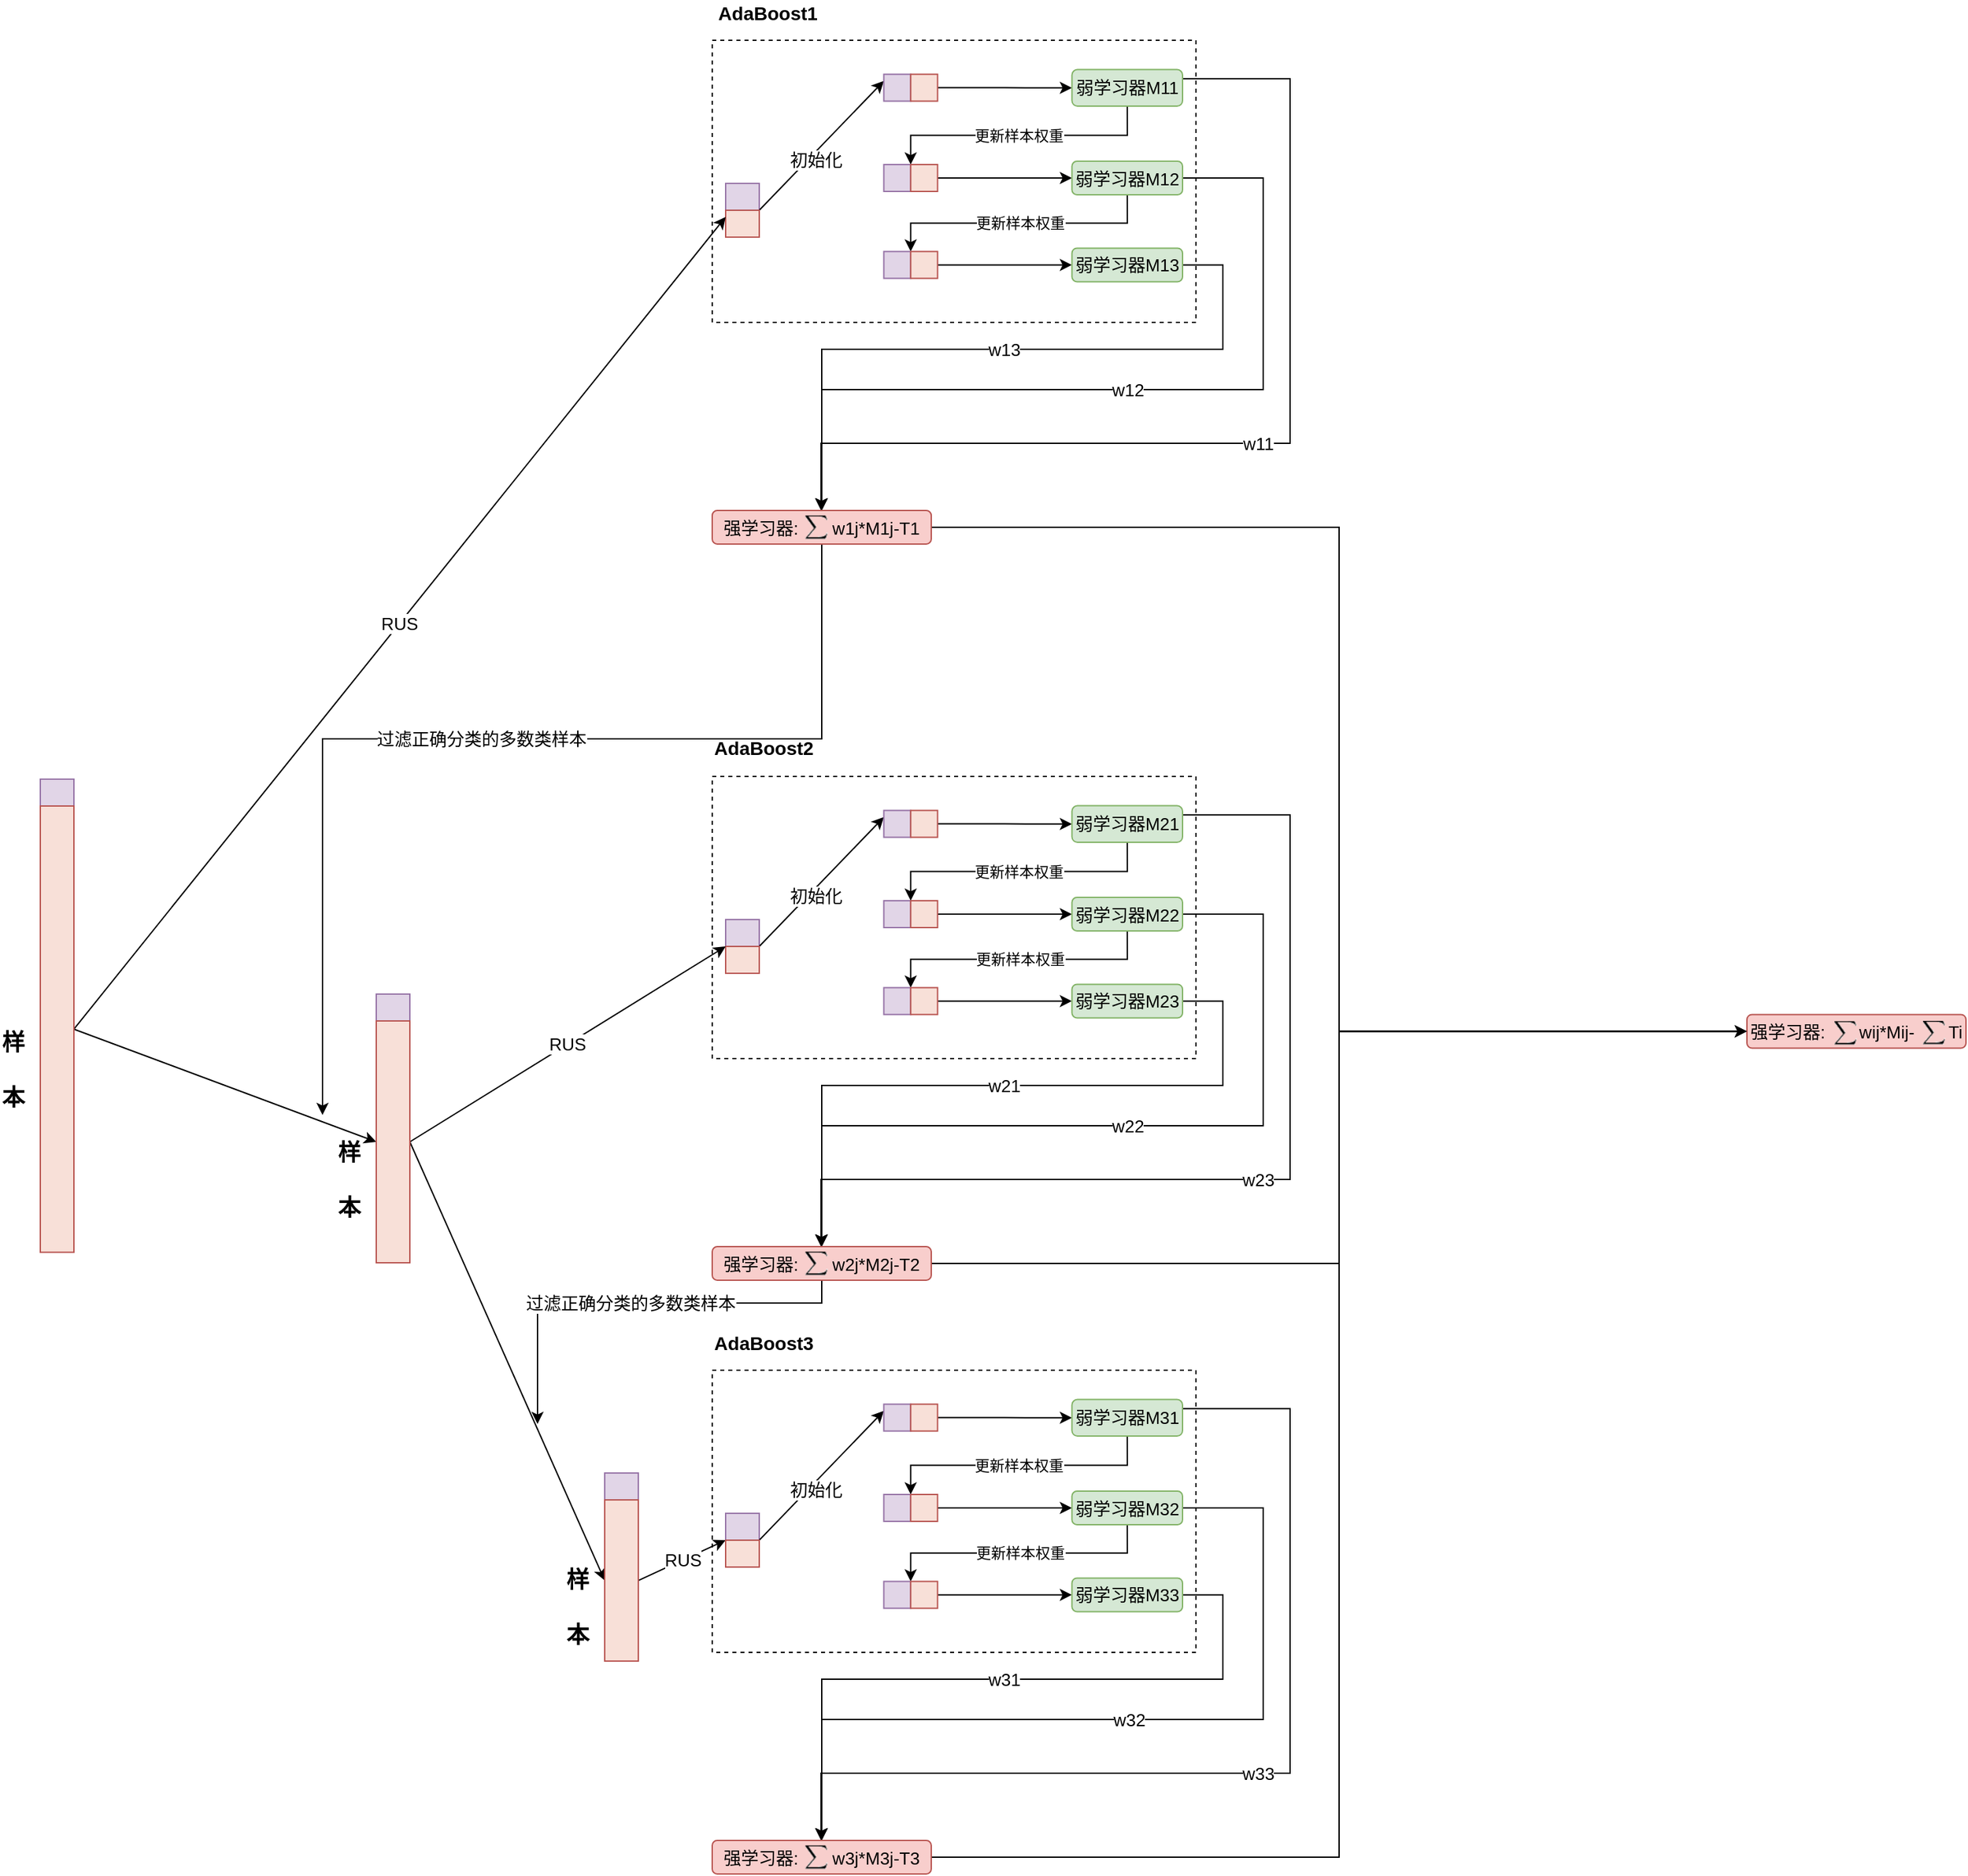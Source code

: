 <mxfile version="12.8.8" type="device"><diagram id="5kkrHRnLDr-zoF9X0Mox" name="Page-1"><mxGraphModel dx="2031" dy="1090" grid="1" gridSize="10" guides="1" tooltips="1" connect="1" arrows="1" fold="1" page="1" pageScale="1" pageWidth="827" pageHeight="1169" math="0" shadow="0"><root><mxCell id="0"/><mxCell id="1" parent="0"/><mxCell id="HrM7V586s0skxJyYL3ae-194" value="" style="rounded=0;whiteSpace=wrap;html=1;fontSize=13;dashed=1;" vertex="1" parent="1"><mxGeometry x="550" y="1080" width="360" height="210" as="geometry"/></mxCell><mxCell id="HrM7V586s0skxJyYL3ae-69" value="" style="rounded=0;whiteSpace=wrap;html=1;fontSize=13;dashed=1;" vertex="1" parent="1"><mxGeometry x="550.01" y="90" width="360" height="210" as="geometry"/></mxCell><mxCell id="g9_K2Z3MGJYuCKEAuIRh-1" value="" style="rounded=0;whiteSpace=wrap;html=1;fillColor=#e1d5e7;strokeColor=#9673a6;fontStyle=1;fontSize=15;" parent="1" vertex="1"><mxGeometry x="560.01" y="196.53" width="25" height="20" as="geometry"/></mxCell><mxCell id="g9_K2Z3MGJYuCKEAuIRh-6" value="" style="edgeStyle=orthogonalEdgeStyle;rounded=0;orthogonalLoop=1;jettySize=auto;html=1;entryX=0;entryY=0.5;entryDx=0;entryDy=0;fontSize=13;exitX=0.5;exitY=0;exitDx=0;exitDy=0;" parent="1" target="g9_K2Z3MGJYuCKEAuIRh-5" edge="1" source="G_vgaV7i52DwYyStKtB6-4"><mxGeometry relative="1" as="geometry"><mxPoint x="1027.71" y="123.78" as="sourcePoint"/></mxGeometry></mxCell><mxCell id="g9_K2Z3MGJYuCKEAuIRh-3" value="" style="endArrow=classic;html=1;fontSize=15;entryX=0;entryY=0.25;entryDx=0;entryDy=0;exitX=1;exitY=1;exitDx=0;exitDy=0;" parent="1" source="g9_K2Z3MGJYuCKEAuIRh-1" edge="1" target="G_vgaV7i52DwYyStKtB6-3"><mxGeometry width="50" height="50" relative="1" as="geometry"><mxPoint x="530.01" y="235" as="sourcePoint"/><mxPoint x="680.01" y="120" as="targetPoint"/></mxGeometry></mxCell><mxCell id="g9_K2Z3MGJYuCKEAuIRh-4" value="初始化" style="text;html=1;align=center;verticalAlign=middle;resizable=0;points=[];labelBackgroundColor=#ffffff;fontSize=13;" parent="g9_K2Z3MGJYuCKEAuIRh-3" vertex="1" connectable="0"><mxGeometry x="-0.151" y="-4" relative="1" as="geometry"><mxPoint as="offset"/></mxGeometry></mxCell><mxCell id="G_vgaV7i52DwYyStKtB6-12" value="更新样本权重" style="edgeStyle=orthogonalEdgeStyle;rounded=0;orthogonalLoop=1;jettySize=auto;html=1;exitX=0.5;exitY=1;exitDx=0;exitDy=0;entryX=0;entryY=1;entryDx=0;entryDy=0;" parent="1" source="g9_K2Z3MGJYuCKEAuIRh-5" target="HrM7V586s0skxJyYL3ae-63" edge="1"><mxGeometry relative="1" as="geometry"><mxPoint x="698.01" y="170" as="targetPoint"/></mxGeometry></mxCell><mxCell id="HrM7V586s0skxJyYL3ae-118" value="w11" style="rounded=0;orthogonalLoop=1;jettySize=auto;html=1;exitX=1;exitY=0.25;exitDx=0;exitDy=0;fontSize=13;edgeStyle=orthogonalEdgeStyle;" edge="1" parent="1" source="g9_K2Z3MGJYuCKEAuIRh-5" target="HrM7V586s0skxJyYL3ae-127"><mxGeometry relative="1" as="geometry"><mxPoint x="880.01" y="340" as="targetPoint"/><Array as="points"><mxPoint x="980.01" y="119"/><mxPoint x="980.01" y="390"/><mxPoint x="631.01" y="390"/></Array></mxGeometry></mxCell><mxCell id="g9_K2Z3MGJYuCKEAuIRh-5" value="弱学习器M11" style="rounded=1;whiteSpace=wrap;html=1;fontSize=13;fontStyle=0;fillColor=#d5e8d4;strokeColor=#82b366;" parent="1" vertex="1"><mxGeometry x="817.71" y="111.78" width="82.3" height="27.22" as="geometry"/></mxCell><mxCell id="G_vgaV7i52DwYyStKtB6-2" value="" style="rounded=0;whiteSpace=wrap;html=1;fillColor=#F8E0D8;strokeColor=#b85450;fontStyle=1;fontSize=15;" parent="1" vertex="1"><mxGeometry x="560.01" y="216.53" width="25" height="20" as="geometry"/></mxCell><mxCell id="G_vgaV7i52DwYyStKtB6-3" value="" style="rounded=0;whiteSpace=wrap;html=1;fillColor=#e1d5e7;strokeColor=#9673a6;fontStyle=1;fontSize=15;" parent="1" vertex="1"><mxGeometry x="677.71" y="115.28" width="20" height="20" as="geometry"/></mxCell><mxCell id="G_vgaV7i52DwYyStKtB6-4" value="" style="rounded=0;whiteSpace=wrap;html=1;fillColor=#F8E0D8;strokeColor=#b85450;fontStyle=1;fontSize=15;direction=south;" parent="1" vertex="1"><mxGeometry x="697.71" y="115.28" width="20" height="20" as="geometry"/></mxCell><mxCell id="HrM7V586s0skxJyYL3ae-59" value="" style="edgeStyle=orthogonalEdgeStyle;rounded=0;orthogonalLoop=1;jettySize=auto;html=1;entryX=0;entryY=0.5;entryDx=0;entryDy=0;fontSize=13;exitX=0.5;exitY=0;exitDx=0;exitDy=0;" edge="1" parent="1" source="HrM7V586s0skxJyYL3ae-63" target="HrM7V586s0skxJyYL3ae-61"><mxGeometry relative="1" as="geometry"><mxPoint x="1027.71" y="191.0" as="sourcePoint"/></mxGeometry></mxCell><mxCell id="HrM7V586s0skxJyYL3ae-60" value="更新样本权重" style="edgeStyle=orthogonalEdgeStyle;rounded=0;orthogonalLoop=1;jettySize=auto;html=1;exitX=0.5;exitY=1;exitDx=0;exitDy=0;entryX=0;entryY=1;entryDx=0;entryDy=0;" edge="1" parent="1" source="HrM7V586s0skxJyYL3ae-61" target="HrM7V586s0skxJyYL3ae-68"><mxGeometry relative="1" as="geometry"><mxPoint x="697.71" y="262.5" as="targetPoint"/></mxGeometry></mxCell><mxCell id="HrM7V586s0skxJyYL3ae-119" value="w12" style="rounded=0;orthogonalLoop=1;jettySize=auto;html=1;exitX=1;exitY=0.5;exitDx=0;exitDy=0;fontSize=13;entryX=0.5;entryY=0;entryDx=0;entryDy=0;edgeStyle=orthogonalEdgeStyle;" edge="1" parent="1" source="HrM7V586s0skxJyYL3ae-61" target="HrM7V586s0skxJyYL3ae-127"><mxGeometry relative="1" as="geometry"><mxPoint x="1057.01" y="474.03" as="targetPoint"/><Array as="points"><mxPoint x="960.01" y="193"/><mxPoint x="960.01" y="350"/><mxPoint x="632.01" y="350"/></Array></mxGeometry></mxCell><mxCell id="HrM7V586s0skxJyYL3ae-61" value="弱学习器M12" style="rounded=1;whiteSpace=wrap;html=1;fontSize=13;fontStyle=0;fillColor=#d5e8d4;strokeColor=#82b366;" vertex="1" parent="1"><mxGeometry x="817.71" y="180" width="82.3" height="25" as="geometry"/></mxCell><mxCell id="HrM7V586s0skxJyYL3ae-62" value="" style="rounded=0;whiteSpace=wrap;html=1;fillColor=#e1d5e7;strokeColor=#9673a6;fontStyle=1;fontSize=15;" vertex="1" parent="1"><mxGeometry x="677.71" y="182.5" width="20" height="20" as="geometry"/></mxCell><mxCell id="HrM7V586s0skxJyYL3ae-63" value="" style="rounded=0;whiteSpace=wrap;html=1;fillColor=#F8E0D8;strokeColor=#b85450;fontStyle=1;fontSize=15;direction=south;" vertex="1" parent="1"><mxGeometry x="697.71" y="182.5" width="20" height="20" as="geometry"/></mxCell><mxCell id="HrM7V586s0skxJyYL3ae-64" value="" style="edgeStyle=orthogonalEdgeStyle;rounded=0;orthogonalLoop=1;jettySize=auto;html=1;entryX=0;entryY=0.5;entryDx=0;entryDy=0;fontSize=13;exitX=0.5;exitY=0;exitDx=0;exitDy=0;" edge="1" parent="1" source="HrM7V586s0skxJyYL3ae-68" target="HrM7V586s0skxJyYL3ae-66"><mxGeometry relative="1" as="geometry"><mxPoint x="1027.71" y="255.72" as="sourcePoint"/></mxGeometry></mxCell><mxCell id="HrM7V586s0skxJyYL3ae-120" value="w13" style="rounded=0;orthogonalLoop=1;jettySize=auto;html=1;exitX=1;exitY=0.5;exitDx=0;exitDy=0;entryX=0.5;entryY=0;entryDx=0;entryDy=0;fontSize=13;edgeStyle=orthogonalEdgeStyle;" edge="1" parent="1" source="HrM7V586s0skxJyYL3ae-66" target="HrM7V586s0skxJyYL3ae-127"><mxGeometry relative="1" as="geometry"><mxPoint x="1057.01" y="474.03" as="targetPoint"/><Array as="points"><mxPoint x="930.01" y="257"/><mxPoint x="930.01" y="320"/><mxPoint x="632.01" y="320"/></Array></mxGeometry></mxCell><mxCell id="HrM7V586s0skxJyYL3ae-66" value="弱学习器M13" style="rounded=1;whiteSpace=wrap;html=1;fontSize=13;fontStyle=0;fillColor=#d5e8d4;strokeColor=#82b366;" vertex="1" parent="1"><mxGeometry x="817.71" y="244.72" width="82.3" height="25" as="geometry"/></mxCell><mxCell id="HrM7V586s0skxJyYL3ae-67" value="" style="rounded=0;whiteSpace=wrap;html=1;fillColor=#e1d5e7;strokeColor=#9673a6;fontStyle=1;fontSize=15;" vertex="1" parent="1"><mxGeometry x="677.71" y="247.22" width="20" height="20" as="geometry"/></mxCell><mxCell id="HrM7V586s0skxJyYL3ae-68" value="" style="rounded=0;whiteSpace=wrap;html=1;fillColor=#F8E0D8;strokeColor=#b85450;fontStyle=1;fontSize=15;direction=south;" vertex="1" parent="1"><mxGeometry x="697.71" y="247.22" width="20" height="20" as="geometry"/></mxCell><mxCell id="HrM7V586s0skxJyYL3ae-70" value="&lt;b&gt;&lt;font style=&quot;font-size: 14px&quot;&gt;AdaBoost1&lt;/font&gt;&lt;/b&gt;" style="text;html=1;strokeColor=none;fillColor=none;align=center;verticalAlign=middle;whiteSpace=wrap;rounded=0;dashed=1;fontSize=13;" vertex="1" parent="1"><mxGeometry x="553.01" y="60" width="77" height="20" as="geometry"/></mxCell><mxCell id="HrM7V586s0skxJyYL3ae-111" value="" style="rounded=0;whiteSpace=wrap;html=1;fillColor=#e1d5e7;strokeColor=#9673a6;fontStyle=1;fontSize=15;" vertex="1" parent="1"><mxGeometry x="50" y="640" width="25" height="20" as="geometry"/></mxCell><mxCell id="HrM7V586s0skxJyYL3ae-114" value="RUS" style="rounded=0;orthogonalLoop=1;jettySize=auto;html=1;exitX=1;exitY=0.5;exitDx=0;exitDy=0;fontSize=13;entryX=0;entryY=0.25;entryDx=0;entryDy=0;" edge="1" parent="1" source="HrM7V586s0skxJyYL3ae-112" target="G_vgaV7i52DwYyStKtB6-2"><mxGeometry relative="1" as="geometry"><mxPoint x="300" y="227" as="targetPoint"/></mxGeometry></mxCell><mxCell id="HrM7V586s0skxJyYL3ae-184" style="edgeStyle=none;rounded=0;orthogonalLoop=1;jettySize=auto;html=1;exitX=1;exitY=0.5;exitDx=0;exitDy=0;entryX=0;entryY=0.5;entryDx=0;entryDy=0;fontSize=13;" edge="1" parent="1" source="HrM7V586s0skxJyYL3ae-112" target="HrM7V586s0skxJyYL3ae-182"><mxGeometry relative="1" as="geometry"/></mxCell><mxCell id="HrM7V586s0skxJyYL3ae-112" value="" style="rounded=0;whiteSpace=wrap;html=1;fillColor=#F8E0D8;strokeColor=#b85450;fontStyle=1;fontSize=15;" vertex="1" parent="1"><mxGeometry x="50" y="660" width="25" height="332.22" as="geometry"/></mxCell><mxCell id="HrM7V586s0skxJyYL3ae-113" value="&lt;b style=&quot;font-size: 17px&quot;&gt;样&lt;br&gt;&lt;br&gt;本&lt;/b&gt;" style="text;html=1;strokeColor=none;fillColor=none;align=center;verticalAlign=middle;whiteSpace=wrap;rounded=0;dashed=1;fontSize=13;" vertex="1" parent="1"><mxGeometry x="20" y="787.22" width="20" height="140" as="geometry"/></mxCell><mxCell id="HrM7V586s0skxJyYL3ae-147" value="过滤正确分类的多数类样本" style="rounded=0;orthogonalLoop=1;jettySize=auto;html=1;exitX=0.5;exitY=1;exitDx=0;exitDy=0;fontSize=13;edgeStyle=orthogonalEdgeStyle;" edge="1" parent="1" source="HrM7V586s0skxJyYL3ae-127"><mxGeometry relative="1" as="geometry"><mxPoint x="260" y="890" as="targetPoint"/><mxPoint x="541.5" y="432.22" as="sourcePoint"/><Array as="points"><mxPoint x="631" y="610"/><mxPoint x="260" y="610"/><mxPoint x="260" y="890"/></Array></mxGeometry></mxCell><mxCell id="HrM7V586s0skxJyYL3ae-223" style="edgeStyle=orthogonalEdgeStyle;rounded=0;orthogonalLoop=1;jettySize=auto;html=1;exitX=1;exitY=0.5;exitDx=0;exitDy=0;entryX=0;entryY=0.5;entryDx=0;entryDy=0;fontSize=13;" edge="1" parent="1" source="HrM7V586s0skxJyYL3ae-127" target="HrM7V586s0skxJyYL3ae-141"><mxGeometry relative="1" as="geometry"/></mxCell><mxCell id="HrM7V586s0skxJyYL3ae-127" value="强学习器:&amp;nbsp; &amp;nbsp; &amp;nbsp; &amp;nbsp;w1j*M1j-T1" style="rounded=1;whiteSpace=wrap;html=1;fontSize=13;fontStyle=0;fillColor=#f8cecc;strokeColor=#b85450;" vertex="1" parent="1"><mxGeometry x="550.01" y="440" width="163" height="25" as="geometry"/></mxCell><mxCell id="HrM7V586s0skxJyYL3ae-135" value="" style="shape=image;verticalLabelPosition=bottom;labelBackgroundColor=#ffffff;verticalAlign=top;aspect=fixed;imageAspect=0;image=data:image/gif,R0lGODlhGQAaALMAAP///wAAABAQEKqqqpiYmERERNzc3FRUVDIyMoiIiO7u7nZ2dszMzGZmZiIiIrq6uiH5BAEAAAAALAAAAAAZABoAAASPUIQgqr116jkAIFPhjSRpEMeEjMWUlDCpLAHjKVId78DQjIyJg7dbKEa0wIHIBCA4TR5uYojuHirrrjH5aWGOyeNbMkwER/IIFBCpR6nO24N4zQGH5X2xuhMcaW8PAlVzBgJjWgqBCg4EZF50C2QocHpWBimJC4BECgYMA3xnHgMbp6iokwAJC66vsLGyaREAOw==;" vertex="1" parent="1"><mxGeometry x="619.31" y="443.75" width="16.83" height="17.5" as="geometry"/></mxCell><mxCell id="HrM7V586s0skxJyYL3ae-141" value="强学习器:&amp;nbsp; &amp;nbsp; &amp;nbsp; &amp;nbsp;wij*Mij-&amp;nbsp; &amp;nbsp; &amp;nbsp; &amp;nbsp;Ti" style="rounded=1;whiteSpace=wrap;html=1;fontSize=13;fontStyle=0;fillColor=#f8cecc;strokeColor=#b85450;" vertex="1" parent="1"><mxGeometry x="1320" y="815.22" width="163" height="25" as="geometry"/></mxCell><mxCell id="HrM7V586s0skxJyYL3ae-142" value="" style="shape=image;verticalLabelPosition=bottom;labelBackgroundColor=#ffffff;verticalAlign=top;aspect=fixed;imageAspect=0;image=data:image/gif,R0lGODlhGQAaALMAAP///wAAABAQEKqqqpiYmERERNzc3FRUVDIyMoiIiO7u7nZ2dszMzGZmZiIiIrq6uiH5BAEAAAAALAAAAAAZABoAAASPUIQgqr116jkAIFPhjSRpEMeEjMWUlDCpLAHjKVId78DQjIyJg7dbKEa0wIHIBCA4TR5uYojuHirrrjH5aWGOyeNbMkwER/IIFBCpR6nO24N4zQGH5X2xuhMcaW8PAlVzBgJjWgqBCg4EZF50C2QocHpWBimJC4BECgYMA3xnHgMbp6iokwAJC66vsLGyaREAOw==;" vertex="1" parent="1"><mxGeometry x="1385.09" y="820.22" width="16.83" height="17.5" as="geometry"/></mxCell><mxCell id="HrM7V586s0skxJyYL3ae-144" value="" style="shape=image;verticalLabelPosition=bottom;labelBackgroundColor=#ffffff;verticalAlign=top;aspect=fixed;imageAspect=0;image=data:image/gif,R0lGODlhGQAaALMAAP///wAAABAQEKqqqpiYmERERNzc3FRUVDIyMoiIiO7u7nZ2dszMzGZmZiIiIrq6uiH5BAEAAAAALAAAAAAZABoAAASPUIQgqr116jkAIFPhjSRpEMeEjMWUlDCpLAHjKVId78DQjIyJg7dbKEa0wIHIBCA4TR5uYojuHirrrjH5aWGOyeNbMkwER/IIFBCpR6nO24N4zQGH5X2xuhMcaW8PAlVzBgJjWgqBCg4EZF50C2QocHpWBimJC4BECgYMA3xnHgMbp6iokwAJC66vsLGyaREAOw==;" vertex="1" parent="1"><mxGeometry x="1451.0" y="819.97" width="16.83" height="17.5" as="geometry"/></mxCell><mxCell id="HrM7V586s0skxJyYL3ae-149" value="" style="rounded=0;whiteSpace=wrap;html=1;fontSize=13;dashed=1;" vertex="1" parent="1"><mxGeometry x="550.01" y="638" width="360" height="210" as="geometry"/></mxCell><mxCell id="HrM7V586s0skxJyYL3ae-150" value="" style="rounded=0;whiteSpace=wrap;html=1;fillColor=#e1d5e7;strokeColor=#9673a6;fontStyle=1;fontSize=15;" vertex="1" parent="1"><mxGeometry x="560.01" y="744.53" width="25" height="20" as="geometry"/></mxCell><mxCell id="HrM7V586s0skxJyYL3ae-151" value="" style="edgeStyle=orthogonalEdgeStyle;rounded=0;orthogonalLoop=1;jettySize=auto;html=1;entryX=0;entryY=0.5;entryDx=0;entryDy=0;fontSize=13;exitX=0.5;exitY=0;exitDx=0;exitDy=0;" edge="1" parent="1" source="HrM7V586s0skxJyYL3ae-159" target="HrM7V586s0skxJyYL3ae-156"><mxGeometry relative="1" as="geometry"><mxPoint x="1027.71" y="671.78" as="sourcePoint"/></mxGeometry></mxCell><mxCell id="HrM7V586s0skxJyYL3ae-152" value="" style="endArrow=classic;html=1;fontSize=15;entryX=0;entryY=0.25;entryDx=0;entryDy=0;exitX=1;exitY=1;exitDx=0;exitDy=0;" edge="1" parent="1" source="HrM7V586s0skxJyYL3ae-150" target="HrM7V586s0skxJyYL3ae-158"><mxGeometry width="50" height="50" relative="1" as="geometry"><mxPoint x="530.01" y="783" as="sourcePoint"/><mxPoint x="680.01" y="668" as="targetPoint"/></mxGeometry></mxCell><mxCell id="HrM7V586s0skxJyYL3ae-153" value="初始化" style="text;html=1;align=center;verticalAlign=middle;resizable=0;points=[];labelBackgroundColor=#ffffff;fontSize=13;" vertex="1" connectable="0" parent="HrM7V586s0skxJyYL3ae-152"><mxGeometry x="-0.151" y="-4" relative="1" as="geometry"><mxPoint as="offset"/></mxGeometry></mxCell><mxCell id="HrM7V586s0skxJyYL3ae-154" value="更新样本权重" style="edgeStyle=orthogonalEdgeStyle;rounded=0;orthogonalLoop=1;jettySize=auto;html=1;exitX=0.5;exitY=1;exitDx=0;exitDy=0;entryX=0;entryY=1;entryDx=0;entryDy=0;" edge="1" parent="1" source="HrM7V586s0skxJyYL3ae-156" target="HrM7V586s0skxJyYL3ae-165"><mxGeometry relative="1" as="geometry"><mxPoint x="698.01" y="718" as="targetPoint"/></mxGeometry></mxCell><mxCell id="HrM7V586s0skxJyYL3ae-155" value="w23" style="rounded=0;orthogonalLoop=1;jettySize=auto;html=1;exitX=1;exitY=0.25;exitDx=0;exitDy=0;fontSize=13;edgeStyle=orthogonalEdgeStyle;" edge="1" parent="1" source="HrM7V586s0skxJyYL3ae-156" target="HrM7V586s0skxJyYL3ae-173"><mxGeometry relative="1" as="geometry"><mxPoint x="880.01" y="888" as="targetPoint"/><Array as="points"><mxPoint x="980.01" y="667"/><mxPoint x="980.01" y="938"/><mxPoint x="631.01" y="938"/></Array></mxGeometry></mxCell><mxCell id="HrM7V586s0skxJyYL3ae-156" value="弱学习器M21" style="rounded=1;whiteSpace=wrap;html=1;fontSize=13;fontStyle=0;fillColor=#d5e8d4;strokeColor=#82b366;" vertex="1" parent="1"><mxGeometry x="817.71" y="659.78" width="82.3" height="27.22" as="geometry"/></mxCell><mxCell id="HrM7V586s0skxJyYL3ae-157" value="" style="rounded=0;whiteSpace=wrap;html=1;fillColor=#F8E0D8;strokeColor=#b85450;fontStyle=1;fontSize=15;" vertex="1" parent="1"><mxGeometry x="560.01" y="764.53" width="25" height="20" as="geometry"/></mxCell><mxCell id="HrM7V586s0skxJyYL3ae-158" value="" style="rounded=0;whiteSpace=wrap;html=1;fillColor=#e1d5e7;strokeColor=#9673a6;fontStyle=1;fontSize=15;" vertex="1" parent="1"><mxGeometry x="677.71" y="663.28" width="20" height="20" as="geometry"/></mxCell><mxCell id="HrM7V586s0skxJyYL3ae-159" value="" style="rounded=0;whiteSpace=wrap;html=1;fillColor=#F8E0D8;strokeColor=#b85450;fontStyle=1;fontSize=15;direction=south;" vertex="1" parent="1"><mxGeometry x="697.71" y="663.28" width="20" height="20" as="geometry"/></mxCell><mxCell id="HrM7V586s0skxJyYL3ae-160" value="" style="edgeStyle=orthogonalEdgeStyle;rounded=0;orthogonalLoop=1;jettySize=auto;html=1;entryX=0;entryY=0.5;entryDx=0;entryDy=0;fontSize=13;exitX=0.5;exitY=0;exitDx=0;exitDy=0;" edge="1" parent="1" source="HrM7V586s0skxJyYL3ae-165" target="HrM7V586s0skxJyYL3ae-163"><mxGeometry relative="1" as="geometry"><mxPoint x="1027.71" y="739.0" as="sourcePoint"/></mxGeometry></mxCell><mxCell id="HrM7V586s0skxJyYL3ae-161" value="更新样本权重" style="edgeStyle=orthogonalEdgeStyle;rounded=0;orthogonalLoop=1;jettySize=auto;html=1;exitX=0.5;exitY=1;exitDx=0;exitDy=0;entryX=0;entryY=1;entryDx=0;entryDy=0;" edge="1" parent="1" source="HrM7V586s0skxJyYL3ae-163" target="HrM7V586s0skxJyYL3ae-170"><mxGeometry relative="1" as="geometry"><mxPoint x="697.71" y="810.5" as="targetPoint"/></mxGeometry></mxCell><mxCell id="HrM7V586s0skxJyYL3ae-162" value="w22" style="rounded=0;orthogonalLoop=1;jettySize=auto;html=1;exitX=1;exitY=0.5;exitDx=0;exitDy=0;fontSize=13;entryX=0.5;entryY=0;entryDx=0;entryDy=0;edgeStyle=orthogonalEdgeStyle;" edge="1" parent="1" source="HrM7V586s0skxJyYL3ae-163" target="HrM7V586s0skxJyYL3ae-173"><mxGeometry relative="1" as="geometry"><mxPoint x="1057.01" y="1022.03" as="targetPoint"/><Array as="points"><mxPoint x="960.01" y="741"/><mxPoint x="960.01" y="898"/><mxPoint x="632.01" y="898"/></Array></mxGeometry></mxCell><mxCell id="HrM7V586s0skxJyYL3ae-163" value="弱学习器M22" style="rounded=1;whiteSpace=wrap;html=1;fontSize=13;fontStyle=0;fillColor=#d5e8d4;strokeColor=#82b366;" vertex="1" parent="1"><mxGeometry x="817.71" y="728" width="82.3" height="25" as="geometry"/></mxCell><mxCell id="HrM7V586s0skxJyYL3ae-164" value="" style="rounded=0;whiteSpace=wrap;html=1;fillColor=#e1d5e7;strokeColor=#9673a6;fontStyle=1;fontSize=15;" vertex="1" parent="1"><mxGeometry x="677.71" y="730.5" width="20" height="20" as="geometry"/></mxCell><mxCell id="HrM7V586s0skxJyYL3ae-165" value="" style="rounded=0;whiteSpace=wrap;html=1;fillColor=#F8E0D8;strokeColor=#b85450;fontStyle=1;fontSize=15;direction=south;" vertex="1" parent="1"><mxGeometry x="697.71" y="730.5" width="20" height="20" as="geometry"/></mxCell><mxCell id="HrM7V586s0skxJyYL3ae-166" value="" style="edgeStyle=orthogonalEdgeStyle;rounded=0;orthogonalLoop=1;jettySize=auto;html=1;entryX=0;entryY=0.5;entryDx=0;entryDy=0;fontSize=13;exitX=0.5;exitY=0;exitDx=0;exitDy=0;" edge="1" parent="1" source="HrM7V586s0skxJyYL3ae-170" target="HrM7V586s0skxJyYL3ae-168"><mxGeometry relative="1" as="geometry"><mxPoint x="1027.71" y="803.72" as="sourcePoint"/></mxGeometry></mxCell><mxCell id="HrM7V586s0skxJyYL3ae-167" value="w21" style="rounded=0;orthogonalLoop=1;jettySize=auto;html=1;exitX=1;exitY=0.5;exitDx=0;exitDy=0;entryX=0.5;entryY=0;entryDx=0;entryDy=0;fontSize=13;edgeStyle=orthogonalEdgeStyle;" edge="1" parent="1" source="HrM7V586s0skxJyYL3ae-168" target="HrM7V586s0skxJyYL3ae-173"><mxGeometry relative="1" as="geometry"><mxPoint x="1057.01" y="1022.03" as="targetPoint"/><Array as="points"><mxPoint x="930.01" y="805"/><mxPoint x="930.01" y="868"/><mxPoint x="632.01" y="868"/></Array></mxGeometry></mxCell><mxCell id="HrM7V586s0skxJyYL3ae-168" value="弱学习器M23" style="rounded=1;whiteSpace=wrap;html=1;fontSize=13;fontStyle=0;fillColor=#d5e8d4;strokeColor=#82b366;" vertex="1" parent="1"><mxGeometry x="817.71" y="792.72" width="82.3" height="25" as="geometry"/></mxCell><mxCell id="HrM7V586s0skxJyYL3ae-169" value="" style="rounded=0;whiteSpace=wrap;html=1;fillColor=#e1d5e7;strokeColor=#9673a6;fontStyle=1;fontSize=15;" vertex="1" parent="1"><mxGeometry x="677.71" y="795.22" width="20" height="20" as="geometry"/></mxCell><mxCell id="HrM7V586s0skxJyYL3ae-170" value="" style="rounded=0;whiteSpace=wrap;html=1;fillColor=#F8E0D8;strokeColor=#b85450;fontStyle=1;fontSize=15;direction=south;" vertex="1" parent="1"><mxGeometry x="697.71" y="795.22" width="20" height="20" as="geometry"/></mxCell><mxCell id="HrM7V586s0skxJyYL3ae-171" value="&lt;b&gt;&lt;font style=&quot;font-size: 14px&quot;&gt;AdaBoost2&lt;/font&gt;&lt;/b&gt;" style="text;html=1;strokeColor=none;fillColor=none;align=center;verticalAlign=middle;whiteSpace=wrap;rounded=0;dashed=1;fontSize=13;" vertex="1" parent="1"><mxGeometry x="550" y="607" width="77" height="20" as="geometry"/></mxCell><mxCell id="HrM7V586s0skxJyYL3ae-172" value="过滤正确分类的多数类样本" style="edgeStyle=orthogonalEdgeStyle;rounded=0;orthogonalLoop=1;jettySize=auto;html=1;exitX=0.5;exitY=1;exitDx=0;exitDy=0;fontSize=13;" edge="1" parent="1" source="HrM7V586s0skxJyYL3ae-173"><mxGeometry relative="1" as="geometry"><mxPoint x="420" y="1120" as="targetPoint"/><Array as="points"><mxPoint x="632" y="1030"/><mxPoint x="420" y="1030"/></Array></mxGeometry></mxCell><mxCell id="HrM7V586s0skxJyYL3ae-225" style="edgeStyle=orthogonalEdgeStyle;rounded=0;orthogonalLoop=1;jettySize=auto;html=1;exitX=1;exitY=0.5;exitDx=0;exitDy=0;entryX=0;entryY=0.5;entryDx=0;entryDy=0;fontSize=13;" edge="1" parent="1" source="HrM7V586s0skxJyYL3ae-173" target="HrM7V586s0skxJyYL3ae-141"><mxGeometry relative="1" as="geometry"/></mxCell><mxCell id="HrM7V586s0skxJyYL3ae-173" value="强学习器:&amp;nbsp; &amp;nbsp; &amp;nbsp; &amp;nbsp;w2j*M2j-T2" style="rounded=1;whiteSpace=wrap;html=1;fontSize=13;fontStyle=0;fillColor=#f8cecc;strokeColor=#b85450;" vertex="1" parent="1"><mxGeometry x="550.01" y="988" width="163" height="25" as="geometry"/></mxCell><mxCell id="HrM7V586s0skxJyYL3ae-174" value="" style="shape=image;verticalLabelPosition=bottom;labelBackgroundColor=#ffffff;verticalAlign=top;aspect=fixed;imageAspect=0;image=data:image/gif,R0lGODlhGQAaALMAAP///wAAABAQEKqqqpiYmERERNzc3FRUVDIyMoiIiO7u7nZ2dszMzGZmZiIiIrq6uiH5BAEAAAAALAAAAAAZABoAAASPUIQgqr116jkAIFPhjSRpEMeEjMWUlDCpLAHjKVId78DQjIyJg7dbKEa0wIHIBCA4TR5uYojuHirrrjH5aWGOyeNbMkwER/IIFBCpR6nO24N4zQGH5X2xuhMcaW8PAlVzBgJjWgqBCg4EZF50C2QocHpWBimJC4BECgYMA3xnHgMbp6iokwAJC66vsLGyaREAOw==;" vertex="1" parent="1"><mxGeometry x="619.31" y="991.75" width="16.83" height="17.5" as="geometry"/></mxCell><mxCell id="HrM7V586s0skxJyYL3ae-181" value="" style="rounded=0;whiteSpace=wrap;html=1;fillColor=#e1d5e7;strokeColor=#9673a6;fontStyle=1;fontSize=15;" vertex="1" parent="1"><mxGeometry x="300" y="800" width="25" height="20" as="geometry"/></mxCell><mxCell id="HrM7V586s0skxJyYL3ae-185" value="RUS" style="edgeStyle=none;rounded=0;orthogonalLoop=1;jettySize=auto;html=1;exitX=1;exitY=0.5;exitDx=0;exitDy=0;entryX=0;entryY=0;entryDx=0;entryDy=0;fontSize=13;" edge="1" parent="1" source="HrM7V586s0skxJyYL3ae-182" target="HrM7V586s0skxJyYL3ae-157"><mxGeometry relative="1" as="geometry"/></mxCell><mxCell id="HrM7V586s0skxJyYL3ae-193" style="edgeStyle=none;rounded=0;orthogonalLoop=1;jettySize=auto;html=1;exitX=1;exitY=0.5;exitDx=0;exitDy=0;entryX=0;entryY=0.5;entryDx=0;entryDy=0;fontSize=13;" edge="1" parent="1" source="HrM7V586s0skxJyYL3ae-182" target="HrM7V586s0skxJyYL3ae-192"><mxGeometry relative="1" as="geometry"/></mxCell><mxCell id="HrM7V586s0skxJyYL3ae-182" value="" style="rounded=0;whiteSpace=wrap;html=1;fillColor=#F8E0D8;strokeColor=#b85450;fontStyle=1;fontSize=15;" vertex="1" parent="1"><mxGeometry x="300" y="820" width="25" height="180" as="geometry"/></mxCell><mxCell id="HrM7V586s0skxJyYL3ae-191" value="" style="rounded=0;whiteSpace=wrap;html=1;fillColor=#e1d5e7;strokeColor=#9673a6;fontStyle=1;fontSize=15;" vertex="1" parent="1"><mxGeometry x="470" y="1156.53" width="25" height="20" as="geometry"/></mxCell><mxCell id="HrM7V586s0skxJyYL3ae-219" value="RUS" style="edgeStyle=none;rounded=0;orthogonalLoop=1;jettySize=auto;html=1;exitX=1;exitY=0.5;exitDx=0;exitDy=0;entryX=0;entryY=0;entryDx=0;entryDy=0;fontSize=13;" edge="1" parent="1" source="HrM7V586s0skxJyYL3ae-192" target="HrM7V586s0skxJyYL3ae-202"><mxGeometry relative="1" as="geometry"/></mxCell><mxCell id="HrM7V586s0skxJyYL3ae-192" value="" style="rounded=0;whiteSpace=wrap;html=1;fillColor=#F8E0D8;strokeColor=#b85450;fontStyle=1;fontSize=15;" vertex="1" parent="1"><mxGeometry x="470" y="1176.53" width="25" height="120" as="geometry"/></mxCell><mxCell id="HrM7V586s0skxJyYL3ae-195" value="" style="rounded=0;whiteSpace=wrap;html=1;fillColor=#e1d5e7;strokeColor=#9673a6;fontStyle=1;fontSize=15;" vertex="1" parent="1"><mxGeometry x="560" y="1186.53" width="25" height="20" as="geometry"/></mxCell><mxCell id="HrM7V586s0skxJyYL3ae-196" value="" style="edgeStyle=orthogonalEdgeStyle;rounded=0;orthogonalLoop=1;jettySize=auto;html=1;entryX=0;entryY=0.5;entryDx=0;entryDy=0;fontSize=13;exitX=0.5;exitY=0;exitDx=0;exitDy=0;" edge="1" parent="1" source="HrM7V586s0skxJyYL3ae-204" target="HrM7V586s0skxJyYL3ae-201"><mxGeometry relative="1" as="geometry"><mxPoint x="1027.7" y="1113.78" as="sourcePoint"/></mxGeometry></mxCell><mxCell id="HrM7V586s0skxJyYL3ae-197" value="" style="endArrow=classic;html=1;fontSize=15;entryX=0;entryY=0.25;entryDx=0;entryDy=0;exitX=1;exitY=1;exitDx=0;exitDy=0;" edge="1" parent="1" source="HrM7V586s0skxJyYL3ae-195" target="HrM7V586s0skxJyYL3ae-203"><mxGeometry width="50" height="50" relative="1" as="geometry"><mxPoint x="530" y="1225" as="sourcePoint"/><mxPoint x="680" y="1110" as="targetPoint"/></mxGeometry></mxCell><mxCell id="HrM7V586s0skxJyYL3ae-198" value="初始化" style="text;html=1;align=center;verticalAlign=middle;resizable=0;points=[];labelBackgroundColor=#ffffff;fontSize=13;" vertex="1" connectable="0" parent="HrM7V586s0skxJyYL3ae-197"><mxGeometry x="-0.151" y="-4" relative="1" as="geometry"><mxPoint as="offset"/></mxGeometry></mxCell><mxCell id="HrM7V586s0skxJyYL3ae-199" value="更新样本权重" style="edgeStyle=orthogonalEdgeStyle;rounded=0;orthogonalLoop=1;jettySize=auto;html=1;exitX=0.5;exitY=1;exitDx=0;exitDy=0;entryX=0;entryY=1;entryDx=0;entryDy=0;" edge="1" parent="1" source="HrM7V586s0skxJyYL3ae-201" target="HrM7V586s0skxJyYL3ae-210"><mxGeometry relative="1" as="geometry"><mxPoint x="698" y="1160" as="targetPoint"/></mxGeometry></mxCell><mxCell id="HrM7V586s0skxJyYL3ae-200" value="w33" style="rounded=0;orthogonalLoop=1;jettySize=auto;html=1;exitX=1;exitY=0.25;exitDx=0;exitDy=0;fontSize=13;edgeStyle=orthogonalEdgeStyle;" edge="1" parent="1" source="HrM7V586s0skxJyYL3ae-201" target="HrM7V586s0skxJyYL3ae-216"><mxGeometry relative="1" as="geometry"><mxPoint x="880.0" y="1330" as="targetPoint"/><Array as="points"><mxPoint x="980.0" y="1109"/><mxPoint x="980.0" y="1380"/><mxPoint x="631" y="1380"/></Array></mxGeometry></mxCell><mxCell id="HrM7V586s0skxJyYL3ae-201" value="弱学习器M31" style="rounded=1;whiteSpace=wrap;html=1;fontSize=13;fontStyle=0;fillColor=#d5e8d4;strokeColor=#82b366;" vertex="1" parent="1"><mxGeometry x="817.7" y="1101.78" width="82.3" height="27.22" as="geometry"/></mxCell><mxCell id="HrM7V586s0skxJyYL3ae-202" value="" style="rounded=0;whiteSpace=wrap;html=1;fillColor=#F8E0D8;strokeColor=#b85450;fontStyle=1;fontSize=15;" vertex="1" parent="1"><mxGeometry x="560" y="1206.53" width="25" height="20" as="geometry"/></mxCell><mxCell id="HrM7V586s0skxJyYL3ae-203" value="" style="rounded=0;whiteSpace=wrap;html=1;fillColor=#e1d5e7;strokeColor=#9673a6;fontStyle=1;fontSize=15;" vertex="1" parent="1"><mxGeometry x="677.7" y="1105.28" width="20" height="20" as="geometry"/></mxCell><mxCell id="HrM7V586s0skxJyYL3ae-204" value="" style="rounded=0;whiteSpace=wrap;html=1;fillColor=#F8E0D8;strokeColor=#b85450;fontStyle=1;fontSize=15;direction=south;" vertex="1" parent="1"><mxGeometry x="697.7" y="1105.28" width="20" height="20" as="geometry"/></mxCell><mxCell id="HrM7V586s0skxJyYL3ae-205" value="" style="edgeStyle=orthogonalEdgeStyle;rounded=0;orthogonalLoop=1;jettySize=auto;html=1;entryX=0;entryY=0.5;entryDx=0;entryDy=0;fontSize=13;exitX=0.5;exitY=0;exitDx=0;exitDy=0;" edge="1" parent="1" source="HrM7V586s0skxJyYL3ae-210" target="HrM7V586s0skxJyYL3ae-208"><mxGeometry relative="1" as="geometry"><mxPoint x="1027.7" y="1181" as="sourcePoint"/></mxGeometry></mxCell><mxCell id="HrM7V586s0skxJyYL3ae-206" value="更新样本权重" style="edgeStyle=orthogonalEdgeStyle;rounded=0;orthogonalLoop=1;jettySize=auto;html=1;exitX=0.5;exitY=1;exitDx=0;exitDy=0;entryX=0;entryY=1;entryDx=0;entryDy=0;" edge="1" parent="1" source="HrM7V586s0skxJyYL3ae-208" target="HrM7V586s0skxJyYL3ae-215"><mxGeometry relative="1" as="geometry"><mxPoint x="697.7" y="1252.5" as="targetPoint"/></mxGeometry></mxCell><mxCell id="HrM7V586s0skxJyYL3ae-207" value="w32" style="rounded=0;orthogonalLoop=1;jettySize=auto;html=1;exitX=1;exitY=0.5;exitDx=0;exitDy=0;fontSize=13;entryX=0.5;entryY=0;entryDx=0;entryDy=0;edgeStyle=orthogonalEdgeStyle;" edge="1" parent="1" source="HrM7V586s0skxJyYL3ae-208" target="HrM7V586s0skxJyYL3ae-216"><mxGeometry relative="1" as="geometry"><mxPoint x="1057" y="1464.03" as="targetPoint"/><Array as="points"><mxPoint x="960.0" y="1183"/><mxPoint x="960.0" y="1340"/><mxPoint x="632" y="1340"/></Array></mxGeometry></mxCell><mxCell id="HrM7V586s0skxJyYL3ae-208" value="弱学习器M32" style="rounded=1;whiteSpace=wrap;html=1;fontSize=13;fontStyle=0;fillColor=#d5e8d4;strokeColor=#82b366;" vertex="1" parent="1"><mxGeometry x="817.7" y="1170" width="82.3" height="25" as="geometry"/></mxCell><mxCell id="HrM7V586s0skxJyYL3ae-209" value="" style="rounded=0;whiteSpace=wrap;html=1;fillColor=#e1d5e7;strokeColor=#9673a6;fontStyle=1;fontSize=15;" vertex="1" parent="1"><mxGeometry x="677.7" y="1172.5" width="20" height="20" as="geometry"/></mxCell><mxCell id="HrM7V586s0skxJyYL3ae-210" value="" style="rounded=0;whiteSpace=wrap;html=1;fillColor=#F8E0D8;strokeColor=#b85450;fontStyle=1;fontSize=15;direction=south;" vertex="1" parent="1"><mxGeometry x="697.7" y="1172.5" width="20" height="20" as="geometry"/></mxCell><mxCell id="HrM7V586s0skxJyYL3ae-211" value="" style="edgeStyle=orthogonalEdgeStyle;rounded=0;orthogonalLoop=1;jettySize=auto;html=1;entryX=0;entryY=0.5;entryDx=0;entryDy=0;fontSize=13;exitX=0.5;exitY=0;exitDx=0;exitDy=0;" edge="1" parent="1" source="HrM7V586s0skxJyYL3ae-215" target="HrM7V586s0skxJyYL3ae-213"><mxGeometry relative="1" as="geometry"><mxPoint x="1027.7" y="1245.72" as="sourcePoint"/></mxGeometry></mxCell><mxCell id="HrM7V586s0skxJyYL3ae-212" value="w31" style="rounded=0;orthogonalLoop=1;jettySize=auto;html=1;exitX=1;exitY=0.5;exitDx=0;exitDy=0;entryX=0.5;entryY=0;entryDx=0;entryDy=0;fontSize=13;edgeStyle=orthogonalEdgeStyle;" edge="1" parent="1" source="HrM7V586s0skxJyYL3ae-213" target="HrM7V586s0skxJyYL3ae-216"><mxGeometry relative="1" as="geometry"><mxPoint x="1057" y="1464.03" as="targetPoint"/><Array as="points"><mxPoint x="930.0" y="1247"/><mxPoint x="930.0" y="1310"/><mxPoint x="632" y="1310"/></Array></mxGeometry></mxCell><mxCell id="HrM7V586s0skxJyYL3ae-213" value="弱学习器M33" style="rounded=1;whiteSpace=wrap;html=1;fontSize=13;fontStyle=0;fillColor=#d5e8d4;strokeColor=#82b366;" vertex="1" parent="1"><mxGeometry x="817.7" y="1234.72" width="82.3" height="25" as="geometry"/></mxCell><mxCell id="HrM7V586s0skxJyYL3ae-214" value="" style="rounded=0;whiteSpace=wrap;html=1;fillColor=#e1d5e7;strokeColor=#9673a6;fontStyle=1;fontSize=15;" vertex="1" parent="1"><mxGeometry x="677.7" y="1237.22" width="20" height="20" as="geometry"/></mxCell><mxCell id="HrM7V586s0skxJyYL3ae-215" value="" style="rounded=0;whiteSpace=wrap;html=1;fillColor=#F8E0D8;strokeColor=#b85450;fontStyle=1;fontSize=15;direction=south;" vertex="1" parent="1"><mxGeometry x="697.7" y="1237.22" width="20" height="20" as="geometry"/></mxCell><mxCell id="HrM7V586s0skxJyYL3ae-226" style="edgeStyle=orthogonalEdgeStyle;rounded=0;orthogonalLoop=1;jettySize=auto;html=1;exitX=1;exitY=0.5;exitDx=0;exitDy=0;fontSize=13;entryX=0;entryY=0.5;entryDx=0;entryDy=0;" edge="1" parent="1" source="HrM7V586s0skxJyYL3ae-216" target="HrM7V586s0skxJyYL3ae-141"><mxGeometry relative="1" as="geometry"><mxPoint x="1290" y="1060" as="targetPoint"/></mxGeometry></mxCell><mxCell id="HrM7V586s0skxJyYL3ae-216" value="强学习器:&amp;nbsp; &amp;nbsp; &amp;nbsp; &amp;nbsp;w3j*M3j-T3" style="rounded=1;whiteSpace=wrap;html=1;fontSize=13;fontStyle=0;fillColor=#f8cecc;strokeColor=#b85450;" vertex="1" parent="1"><mxGeometry x="550" y="1430" width="163" height="25" as="geometry"/></mxCell><mxCell id="HrM7V586s0skxJyYL3ae-217" value="" style="shape=image;verticalLabelPosition=bottom;labelBackgroundColor=#ffffff;verticalAlign=top;aspect=fixed;imageAspect=0;image=data:image/gif,R0lGODlhGQAaALMAAP///wAAABAQEKqqqpiYmERERNzc3FRUVDIyMoiIiO7u7nZ2dszMzGZmZiIiIrq6uiH5BAEAAAAALAAAAAAZABoAAASPUIQgqr116jkAIFPhjSRpEMeEjMWUlDCpLAHjKVId78DQjIyJg7dbKEa0wIHIBCA4TR5uYojuHirrrjH5aWGOyeNbMkwER/IIFBCpR6nO24N4zQGH5X2xuhMcaW8PAlVzBgJjWgqBCg4EZF50C2QocHpWBimJC4BECgYMA3xnHgMbp6iokwAJC66vsLGyaREAOw==;" vertex="1" parent="1"><mxGeometry x="619.3" y="1433.75" width="16.83" height="17.5" as="geometry"/></mxCell><mxCell id="HrM7V586s0skxJyYL3ae-221" value="&lt;b&gt;&lt;font style=&quot;font-size: 14px&quot;&gt;AdaBoost3&lt;/font&gt;&lt;/b&gt;" style="text;html=1;strokeColor=none;fillColor=none;align=center;verticalAlign=middle;whiteSpace=wrap;rounded=0;dashed=1;fontSize=13;" vertex="1" parent="1"><mxGeometry x="550" y="1050" width="77" height="20" as="geometry"/></mxCell><mxCell id="HrM7V586s0skxJyYL3ae-227" value="&lt;b style=&quot;font-size: 17px&quot;&gt;样&lt;br&gt;&lt;br&gt;本&lt;/b&gt;" style="text;html=1;strokeColor=none;fillColor=none;align=center;verticalAlign=middle;whiteSpace=wrap;rounded=0;dashed=1;fontSize=13;" vertex="1" parent="1"><mxGeometry x="270" y="869.25" width="20" height="140" as="geometry"/></mxCell><mxCell id="HrM7V586s0skxJyYL3ae-228" value="&lt;b style=&quot;font-size: 17px&quot;&gt;样&lt;br&gt;&lt;br&gt;本&lt;/b&gt;" style="text;html=1;strokeColor=none;fillColor=none;align=center;verticalAlign=middle;whiteSpace=wrap;rounded=0;dashed=1;fontSize=13;" vertex="1" parent="1"><mxGeometry x="440" y="1186.53" width="20" height="140" as="geometry"/></mxCell></root></mxGraphModel></diagram></mxfile>